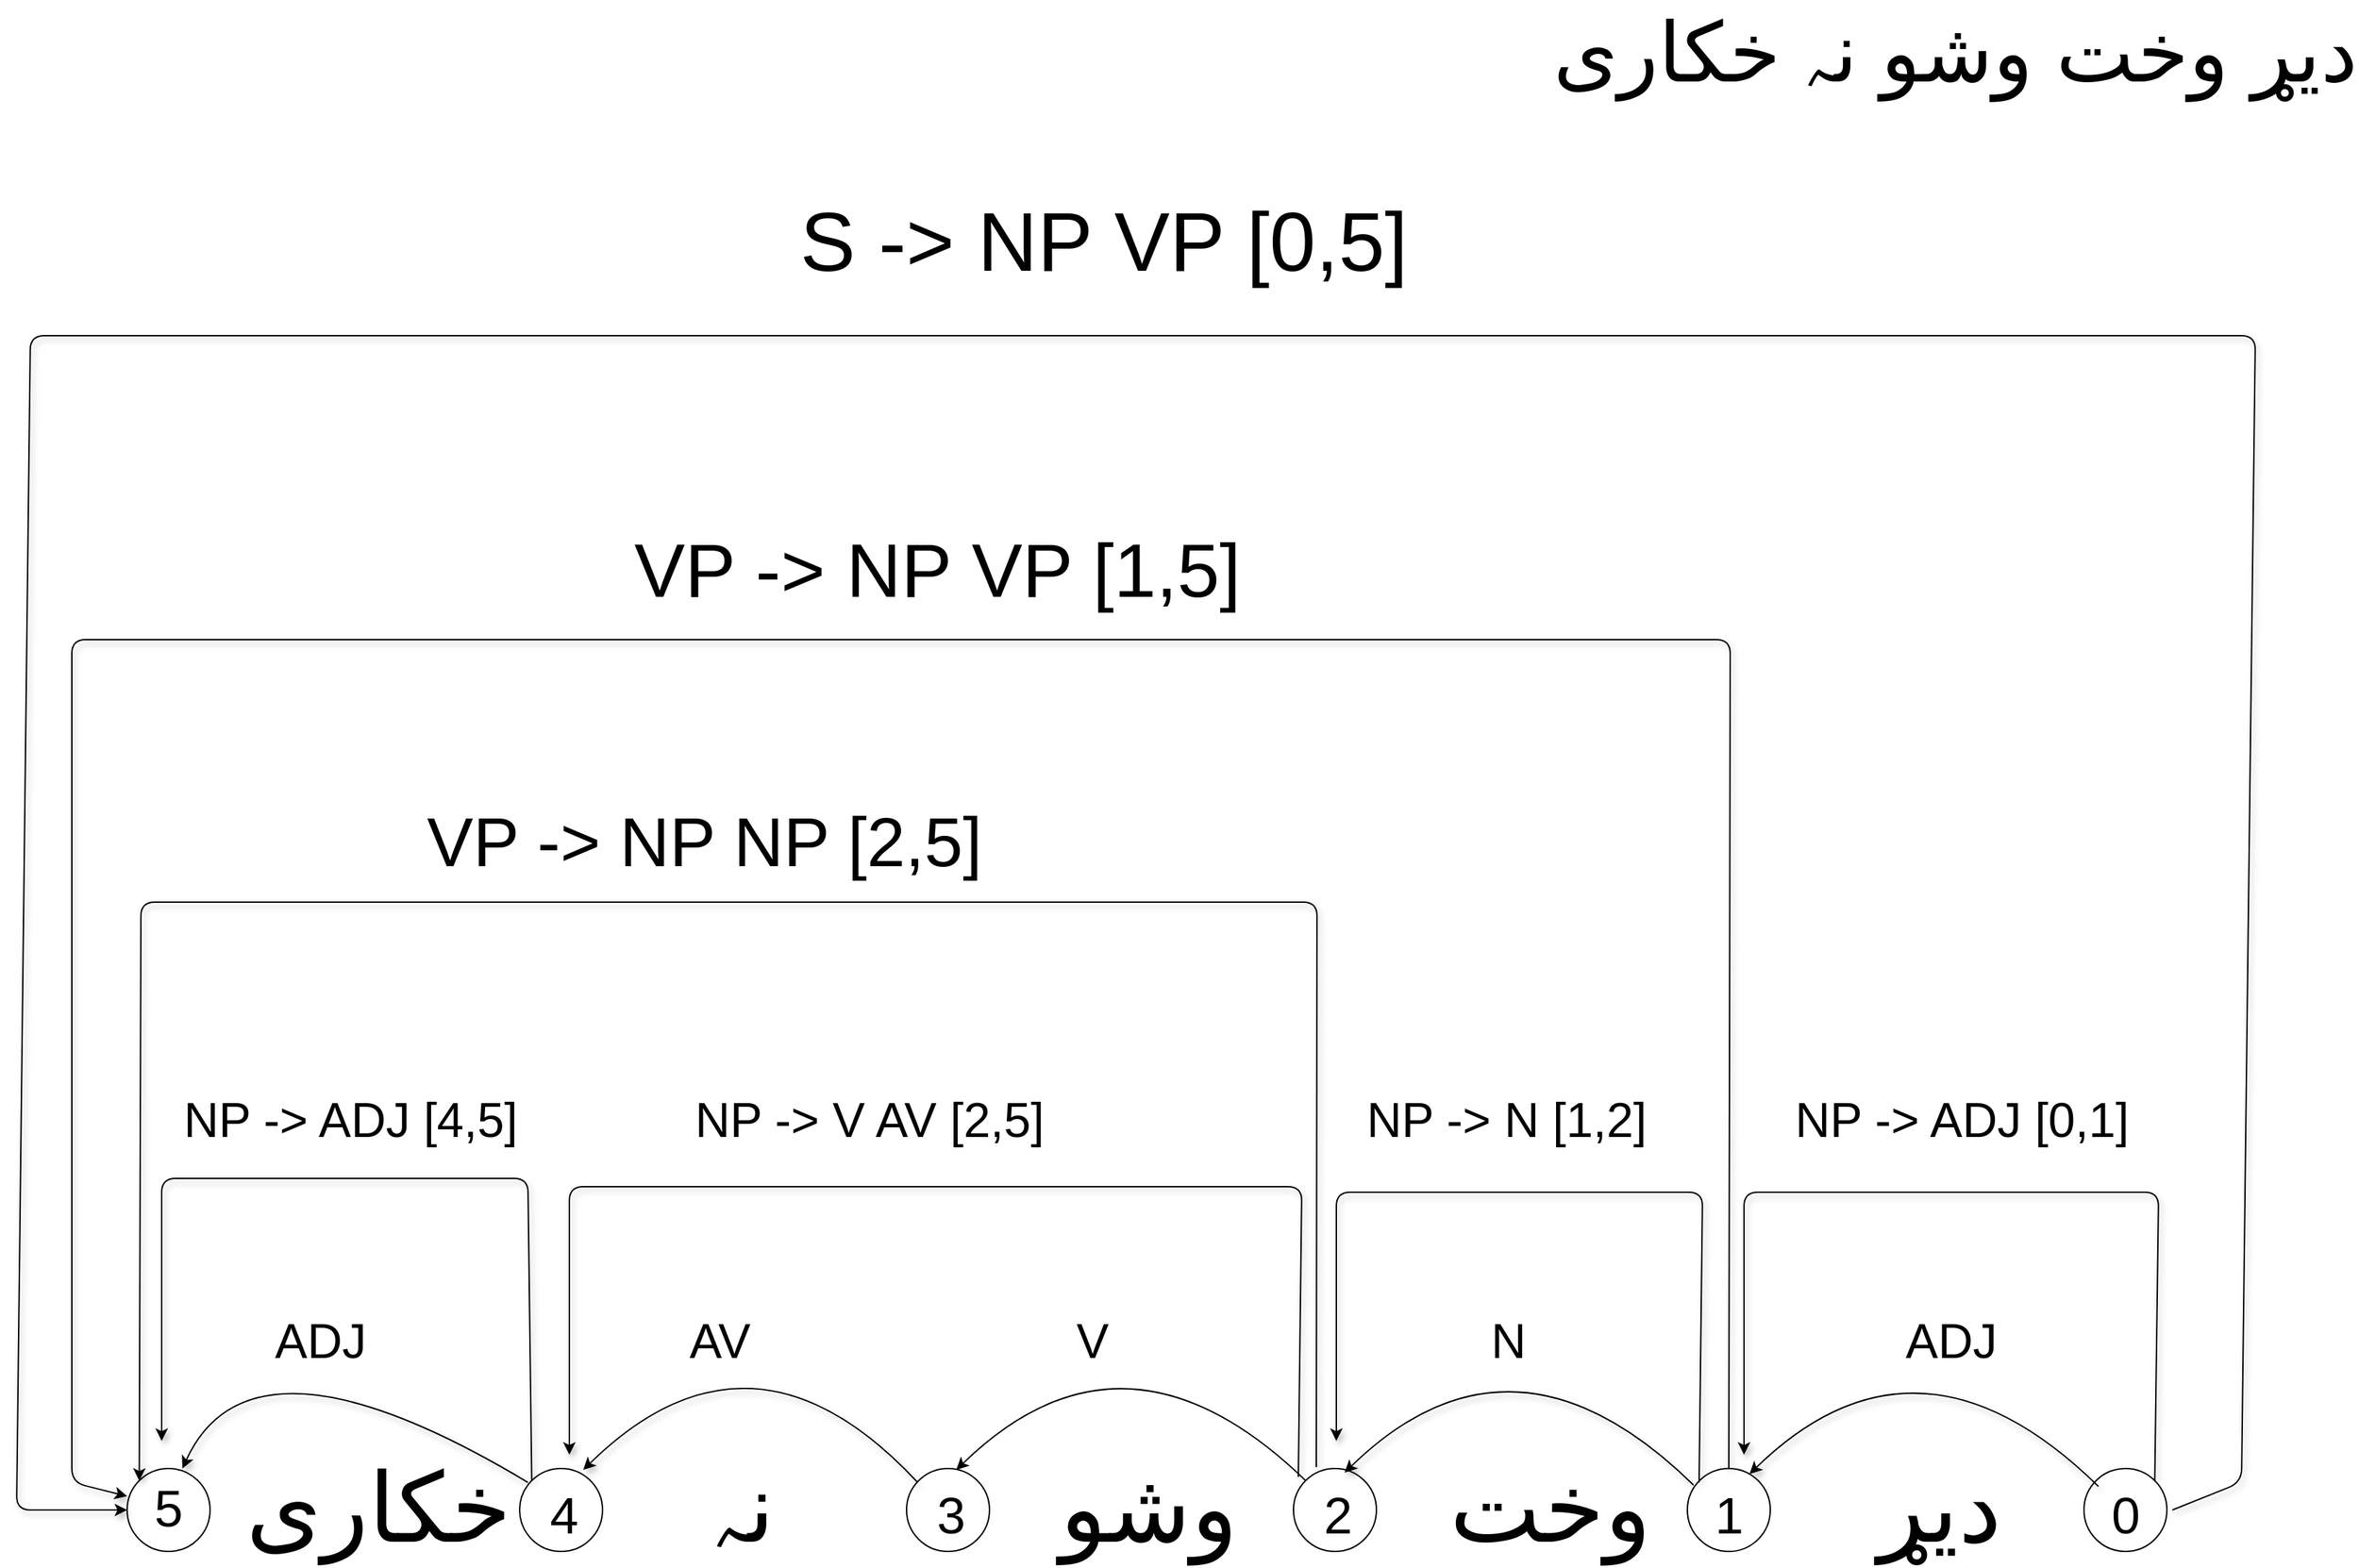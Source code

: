 <mxfile version="10.5.3" type="device"><diagram name="Page-1" id="97916047-d0de-89f5-080d-49f4d83e522f"><mxGraphModel dx="2100" dy="1210" grid="1" gridSize="10" guides="1" tooltips="1" connect="1" arrows="1" fold="1" page="1" pageScale="1.5" pageWidth="1169" pageHeight="827" background="#ffffff" math="0" shadow="0"><root><mxCell id="0"/><mxCell id="1" parent="0"/><mxCell id="UDwsaTncVPkybSiAnRjK-55" value="&lt;font style=&quot;font-size: 37px&quot;&gt;5&lt;/font&gt;" style="ellipse;whiteSpace=wrap;html=1;aspect=fixed;" vertex="1" parent="1"><mxGeometry x="130" y="1120" width="60" height="60" as="geometry"/></mxCell><mxCell id="UDwsaTncVPkybSiAnRjK-56" value="" style="ellipse;whiteSpace=wrap;html=1;aspect=fixed;" vertex="1" parent="1"><mxGeometry x="414" y="1120" width="60" height="60" as="geometry"/></mxCell><mxCell id="UDwsaTncVPkybSiAnRjK-57" value="" style="ellipse;whiteSpace=wrap;html=1;aspect=fixed;" vertex="1" parent="1"><mxGeometry x="694" y="1120" width="60" height="60" as="geometry"/></mxCell><mxCell id="UDwsaTncVPkybSiAnRjK-58" value="" style="ellipse;whiteSpace=wrap;html=1;aspect=fixed;" vertex="1" parent="1"><mxGeometry x="974" y="1120" width="60" height="60" as="geometry"/></mxCell><mxCell id="UDwsaTncVPkybSiAnRjK-59" value="" style="ellipse;whiteSpace=wrap;html=1;aspect=fixed;" vertex="1" parent="1"><mxGeometry x="1259" y="1120" width="60" height="60" as="geometry"/></mxCell><mxCell id="UDwsaTncVPkybSiAnRjK-60" value="" style="ellipse;whiteSpace=wrap;html=1;aspect=fixed;" vertex="1" parent="1"><mxGeometry x="1546" y="1120" width="60" height="60" as="geometry"/></mxCell><mxCell id="UDwsaTncVPkybSiAnRjK-62" value="&lt;font style=&quot;font-size: 37px&quot;&gt;4&lt;/font&gt;" style="text;html=1;" vertex="1" parent="1"><mxGeometry x="434" y="1126" width="30" height="30" as="geometry"/></mxCell><mxCell id="UDwsaTncVPkybSiAnRjK-63" value="&lt;font style=&quot;font-size: 37px&quot;&gt;3&lt;/font&gt;" style="text;html=1;" vertex="1" parent="1"><mxGeometry x="714" y="1126" width="30" height="30" as="geometry"/></mxCell><mxCell id="UDwsaTncVPkybSiAnRjK-64" value="&lt;font style=&quot;font-size: 37px&quot;&gt;2&lt;/font&gt;" style="text;html=1;" vertex="1" parent="1"><mxGeometry x="994" y="1126" width="30" height="30" as="geometry"/></mxCell><mxCell id="UDwsaTncVPkybSiAnRjK-65" value="&lt;font style=&quot;font-size: 37px&quot;&gt;1&lt;/font&gt;" style="text;html=1;" vertex="1" parent="1"><mxGeometry x="1277" y="1126" width="30" height="30" as="geometry"/></mxCell><mxCell id="UDwsaTncVPkybSiAnRjK-66" value="&lt;font style=&quot;font-size: 37px&quot;&gt;0&lt;/font&gt;" style="text;html=1;" vertex="1" parent="1"><mxGeometry x="1564" y="1126" width="30" height="30" as="geometry"/></mxCell><mxCell id="UDwsaTncVPkybSiAnRjK-67" value="" style="curved=1;endArrow=classic;html=1;exitX=0.1;exitY=0.167;exitDx=0;exitDy=0;exitPerimeter=0;entryX=0.667;entryY=0;entryDx=0;entryDy=0;entryPerimeter=0;shadow=1;" edge="1" parent="1" source="UDwsaTncVPkybSiAnRjK-56" target="UDwsaTncVPkybSiAnRjK-55"><mxGeometry width="50" height="50" relative="1" as="geometry"><mxPoint x="340" y="1110" as="sourcePoint"/><mxPoint x="100" y="1110" as="targetPoint"/><Array as="points"><mxPoint x="220" y="1010"/></Array></mxGeometry></mxCell><mxCell id="UDwsaTncVPkybSiAnRjK-69" value="" style="curved=1;endArrow=classic;html=1;entryX=0.767;entryY=0.017;entryDx=0;entryDy=0;entryPerimeter=0;shadow=1;" edge="1" parent="1" target="UDwsaTncVPkybSiAnRjK-56"><mxGeometry width="50" height="50" relative="1" as="geometry"><mxPoint x="702" y="1130" as="sourcePoint"/><mxPoint x="452" y="1111" as="targetPoint"/><Array as="points"><mxPoint x="582" y="1001"/></Array></mxGeometry></mxCell><mxCell id="UDwsaTncVPkybSiAnRjK-70" value="" style="curved=1;endArrow=classic;html=1;entryX=0.767;entryY=0.017;entryDx=0;entryDy=0;entryPerimeter=0;exitX=0;exitY=0;exitDx=0;exitDy=0;" edge="1" parent="1" source="UDwsaTncVPkybSiAnRjK-58"><mxGeometry width="50" height="50" relative="1" as="geometry"><mxPoint x="972.0" y="1131" as="sourcePoint"/><mxPoint x="730" y="1121" as="targetPoint"/><Array as="points"><mxPoint x="852" y="1002"/></Array></mxGeometry></mxCell><mxCell id="UDwsaTncVPkybSiAnRjK-71" value="" style="curved=1;endArrow=classic;html=1;entryX=0.767;entryY=0.017;entryDx=0;entryDy=0;entryPerimeter=0;exitX=0;exitY=0;exitDx=0;exitDy=0;shadow=1;" edge="1" parent="1"><mxGeometry width="50" height="50" relative="1" as="geometry"><mxPoint x="1263.5" y="1132" as="sourcePoint"/><mxPoint x="1011" y="1123" as="targetPoint"/><Array as="points"><mxPoint x="1133" y="1004"/></Array></mxGeometry></mxCell><mxCell id="UDwsaTncVPkybSiAnRjK-72" value="" style="curved=1;endArrow=classic;html=1;entryX=0.767;entryY=0.017;entryDx=0;entryDy=0;entryPerimeter=0;exitX=0;exitY=0;exitDx=0;exitDy=0;shadow=1;" edge="1" parent="1"><mxGeometry width="50" height="50" relative="1" as="geometry"><mxPoint x="1556.5" y="1133" as="sourcePoint"/><mxPoint x="1304" y="1124" as="targetPoint"/><Array as="points"><mxPoint x="1426" y="1005"/></Array></mxGeometry></mxCell><mxCell id="UDwsaTncVPkybSiAnRjK-73" value="" style="endArrow=classic;html=1;exitX=1;exitY=0;exitDx=0;exitDy=0;shadow=1;" edge="1" parent="1" source="UDwsaTncVPkybSiAnRjK-60"><mxGeometry width="50" height="50" relative="1" as="geometry"><mxPoint x="130" y="1250" as="sourcePoint"/><mxPoint x="1300" y="1110" as="targetPoint"/><Array as="points"><mxPoint x="1600" y="920"/><mxPoint x="1300" y="920"/></Array></mxGeometry></mxCell><mxCell id="UDwsaTncVPkybSiAnRjK-75" value="" style="endArrow=classic;html=1;exitX=1;exitY=0;exitDx=0;exitDy=0;shadow=1;" edge="1" parent="1"><mxGeometry width="50" height="50" relative="1" as="geometry"><mxPoint x="1267.5" y="1130" as="sourcePoint"/><mxPoint x="1005" y="1100" as="targetPoint"/><Array as="points"><mxPoint x="1270" y="920"/><mxPoint x="1005" y="920"/></Array></mxGeometry></mxCell><mxCell id="UDwsaTncVPkybSiAnRjK-76" value="" style="endArrow=classic;html=1;exitX=1;exitY=0;exitDx=0;exitDy=0;shadow=1;" edge="1" parent="1"><mxGeometry width="50" height="50" relative="1" as="geometry"><mxPoint x="977.5" y="1126" as="sourcePoint"/><mxPoint x="450" y="1110" as="targetPoint"/><Array as="points"><mxPoint x="980" y="916"/><mxPoint x="450" y="916"/></Array></mxGeometry></mxCell><mxCell id="UDwsaTncVPkybSiAnRjK-78" value="" style="endArrow=classic;html=1;exitX=0;exitY=0;exitDx=0;exitDy=0;shadow=1;" edge="1" parent="1" source="UDwsaTncVPkybSiAnRjK-56"><mxGeometry width="50" height="50" relative="1" as="geometry"><mxPoint x="420" y="1120" as="sourcePoint"/><mxPoint x="155" y="1100" as="targetPoint"/><Array as="points"><mxPoint x="420" y="910"/><mxPoint x="155" y="910"/></Array></mxGeometry></mxCell><mxCell id="UDwsaTncVPkybSiAnRjK-79" value="&lt;font style=&quot;font-size: 35px&quot;&gt;ADJ&lt;/font&gt;" style="text;html=1;resizable=0;points=[];autosize=1;align=left;verticalAlign=top;spacingTop=-4;" vertex="1" parent="1"><mxGeometry x="235" y="1004" width="80" height="20" as="geometry"/></mxCell><mxCell id="UDwsaTncVPkybSiAnRjK-80" value="&lt;font style=&quot;font-size: 35px&quot;&gt;AV&lt;/font&gt;" style="text;html=1;resizable=0;points=[];autosize=1;align=left;verticalAlign=top;spacingTop=-4;" vertex="1" parent="1"><mxGeometry x="535" y="1004" width="60" height="20" as="geometry"/></mxCell><mxCell id="UDwsaTncVPkybSiAnRjK-81" value="&lt;font style=&quot;font-size: 35px&quot;&gt;V&lt;/font&gt;" style="text;html=1;resizable=0;points=[];autosize=1;align=left;verticalAlign=top;spacingTop=-4;" vertex="1" parent="1"><mxGeometry x="815" y="1004" width="40" height="20" as="geometry"/></mxCell><mxCell id="UDwsaTncVPkybSiAnRjK-82" value="&lt;font style=&quot;font-size: 35px&quot;&gt;N&lt;/font&gt;" style="text;html=1;resizable=0;points=[];autosize=1;align=left;verticalAlign=top;spacingTop=-4;" vertex="1" parent="1"><mxGeometry x="1115" y="1004" width="40" height="20" as="geometry"/></mxCell><mxCell id="UDwsaTncVPkybSiAnRjK-83" value="&lt;font style=&quot;font-size: 35px&quot;&gt;ADJ&lt;/font&gt;" style="text;html=1;resizable=0;points=[];autosize=1;align=left;verticalAlign=top;spacingTop=-4;" vertex="1" parent="1"><mxGeometry x="1415" y="1004" width="80" height="20" as="geometry"/></mxCell><mxCell id="UDwsaTncVPkybSiAnRjK-84" value="" style="endArrow=classic;html=1;exitX=1;exitY=0;exitDx=0;exitDy=0;entryX=0;entryY=0;entryDx=0;entryDy=0;shadow=1;" edge="1" parent="1" target="UDwsaTncVPkybSiAnRjK-55"><mxGeometry width="50" height="50" relative="1" as="geometry"><mxPoint x="990.5" y="1119" as="sourcePoint"/><mxPoint x="110" y="1160" as="targetPoint"/><Array as="points"><mxPoint x="991" y="710"/><mxPoint x="140" y="710"/></Array></mxGeometry></mxCell><mxCell id="UDwsaTncVPkybSiAnRjK-85" value="" style="endArrow=classic;html=1;exitX=0.5;exitY=0;exitDx=0;exitDy=0;shadow=1;" edge="1" parent="1" source="UDwsaTncVPkybSiAnRjK-59"><mxGeometry width="50" height="50" relative="1" as="geometry"><mxPoint x="1290" y="1110" as="sourcePoint"/><mxPoint x="130" y="1140" as="targetPoint"/><Array as="points"><mxPoint x="1290" y="520"/><mxPoint x="90" y="520"/><mxPoint x="90" y="1130"/></Array></mxGeometry></mxCell><mxCell id="UDwsaTncVPkybSiAnRjK-86" value="" style="endArrow=classic;html=1;entryX=0;entryY=0.5;entryDx=0;entryDy=0;shadow=1;targetPerimeterSpacing=0;" edge="1" parent="1" target="UDwsaTncVPkybSiAnRjK-55"><mxGeometry width="50" height="50" relative="1" as="geometry"><mxPoint x="1610" y="1150" as="sourcePoint"/><mxPoint x="130" y="1140" as="targetPoint"/><Array as="points"><mxPoint x="1660" y="1130"/><mxPoint x="1670" y="300"/><mxPoint x="60" y="300"/><mxPoint x="50" y="1150"/></Array></mxGeometry></mxCell><mxCell id="UDwsaTncVPkybSiAnRjK-87" value="&lt;font style=&quot;font-size: 60px&quot;&gt;S -&amp;gt; NP VP [0,5]&lt;/font&gt;" style="text;html=1;resizable=0;points=[];autosize=1;align=left;verticalAlign=top;spacingTop=-4;" vertex="1" parent="1"><mxGeometry x="615" y="194" width="460" height="30" as="geometry"/></mxCell><mxCell id="UDwsaTncVPkybSiAnRjK-88" value="&lt;font style=&quot;font-size: 55px&quot;&gt;VP -&amp;gt; NP VP [1,5]&lt;/font&gt;" style="text;html=1;resizable=0;points=[];autosize=1;align=left;verticalAlign=top;spacingTop=-4;" vertex="1" parent="1"><mxGeometry x="495" y="434" width="460" height="30" as="geometry"/></mxCell><mxCell id="UDwsaTncVPkybSiAnRjK-89" value="&lt;font style=&quot;font-size: 50px&quot;&gt;VP -&amp;gt; NP NP [2,5]&lt;/font&gt;" style="text;html=1;resizable=0;points=[];autosize=1;align=left;verticalAlign=top;spacingTop=-4;" vertex="1" parent="1"><mxGeometry x="345" y="634" width="420" height="30" as="geometry"/></mxCell><mxCell id="UDwsaTncVPkybSiAnRjK-90" value="&lt;font style=&quot;font-size: 35px&quot;&gt;NP -&amp;gt; ADJ [4,5]&lt;/font&gt;" style="text;html=1;resizable=0;points=[];autosize=1;align=left;verticalAlign=top;spacingTop=-4;" vertex="1" parent="1"><mxGeometry x="169" y="844" width="260" height="20" as="geometry"/></mxCell><mxCell id="UDwsaTncVPkybSiAnRjK-91" value="&lt;font style=&quot;font-size: 35px&quot;&gt;NP -&amp;gt; V AV [2,5]&lt;/font&gt;" style="text;html=1;resizable=0;points=[];autosize=1;align=left;verticalAlign=top;spacingTop=-4;" vertex="1" parent="1"><mxGeometry x="539" y="844" width="270" height="20" as="geometry"/></mxCell><mxCell id="UDwsaTncVPkybSiAnRjK-92" value="&lt;font style=&quot;font-size: 35px&quot;&gt;NP -&amp;gt; N [1,2]&lt;/font&gt;" style="text;html=1;resizable=0;points=[];autosize=1;align=left;verticalAlign=top;spacingTop=-4;" vertex="1" parent="1"><mxGeometry x="1025" y="844" width="220" height="20" as="geometry"/></mxCell><mxCell id="UDwsaTncVPkybSiAnRjK-93" value="&lt;font style=&quot;font-size: 35px&quot;&gt;NP -&amp;gt; ADJ [0,1]&lt;/font&gt;" style="text;html=1;resizable=0;points=[];autosize=1;align=left;verticalAlign=top;spacingTop=-4;" vertex="1" parent="1"><mxGeometry x="1335" y="844" width="260" height="20" as="geometry"/></mxCell><mxCell id="UDwsaTncVPkybSiAnRjK-94" value="&lt;font style=&quot;font-size: 70px&quot;&gt;دیړ&lt;/font&gt;" style="text;html=1;resizable=0;points=[];autosize=1;align=left;verticalAlign=top;spacingTop=-4;" vertex="1" parent="1"><mxGeometry x="1395" y="1104" width="90" height="40" as="geometry"/></mxCell><mxCell id="UDwsaTncVPkybSiAnRjK-95" value="&lt;font style=&quot;font-size: 70px&quot;&gt;وخت&lt;/font&gt;" style="text;html=1;resizable=0;points=[];autosize=1;align=left;verticalAlign=top;spacingTop=-4;" vertex="1" parent="1"><mxGeometry x="1085" y="1104" width="130" height="40" as="geometry"/></mxCell><mxCell id="UDwsaTncVPkybSiAnRjK-96" value="&lt;font style=&quot;font-size: 70px&quot;&gt;وشو&lt;/font&gt;" style="text;html=1;resizable=0;points=[];autosize=1;align=left;verticalAlign=top;spacingTop=-4;" vertex="1" parent="1"><mxGeometry x="803" y="1104" width="110" height="40" as="geometry"/></mxCell><mxCell id="UDwsaTncVPkybSiAnRjK-100" value="&lt;font style=&quot;font-size: 70px&quot;&gt;نہ&lt;/font&gt;" style="text;html=1;resizable=0;points=[];autosize=1;align=left;verticalAlign=top;spacingTop=-4;" vertex="1" parent="1"><mxGeometry x="551" y="1104" width="60" height="40" as="geometry"/></mxCell><mxCell id="UDwsaTncVPkybSiAnRjK-101" value="&lt;font style=&quot;font-size: 70px&quot;&gt;خکاری&lt;/font&gt;" style="text;html=1;resizable=0;points=[];autosize=1;align=left;verticalAlign=top;spacingTop=-4;" vertex="1" parent="1"><mxGeometry x="214" y="1104" width="180" height="40" as="geometry"/></mxCell><mxCell id="UDwsaTncVPkybSiAnRjK-104" value="&lt;font style=&quot;font-size: 60px&quot;&gt;دیړ وخت وشو نہ خکاری&lt;/font&gt;" style="text;html=1;resizable=0;points=[];autosize=1;align=left;verticalAlign=top;spacingTop=-4;" vertex="1" parent="1"><mxGeometry x="1160" y="57" width="510" height="30" as="geometry"/></mxCell></root></mxGraphModel></diagram></mxfile>